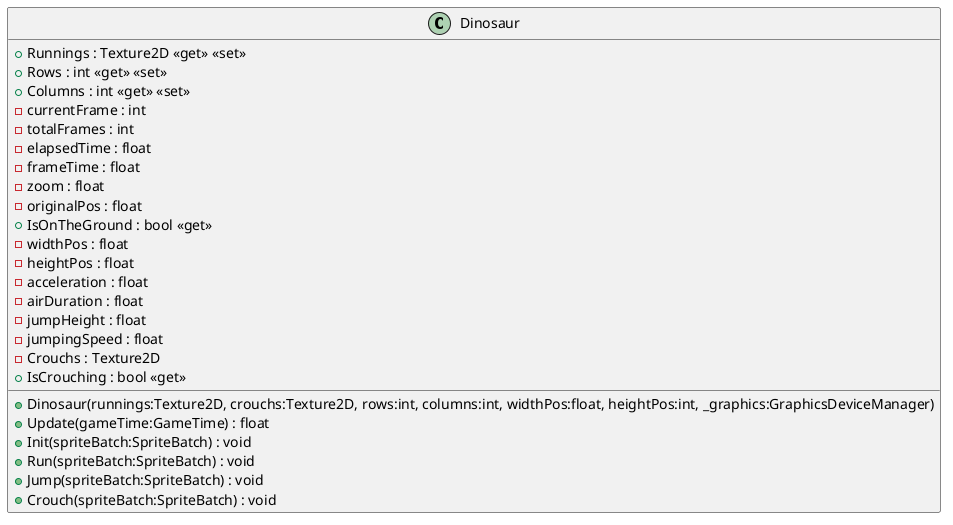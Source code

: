 @startuml
class Dinosaur {
    + Runnings : Texture2D <<get>> <<set>>
    + Rows : int <<get>> <<set>>
    + Columns : int <<get>> <<set>>
    - currentFrame : int
    - totalFrames : int
    - elapsedTime : float
    - frameTime : float
    - zoom : float
    - originalPos : float
    + IsOnTheGround : bool <<get>>
    - widthPos : float
    - heightPos : float
    - acceleration : float
    - airDuration : float
    - jumpHeight : float
    - jumpingSpeed : float
    - Crouchs : Texture2D
    + IsCrouching : bool <<get>>
    + Dinosaur(runnings:Texture2D, crouchs:Texture2D, rows:int, columns:int, widthPos:float, heightPos:int, _graphics:GraphicsDeviceManager)
    + Update(gameTime:GameTime) : float
    + Init(spriteBatch:SpriteBatch) : void
    + Run(spriteBatch:SpriteBatch) : void
    + Jump(spriteBatch:SpriteBatch) : void
    + Crouch(spriteBatch:SpriteBatch) : void
}
@enduml
